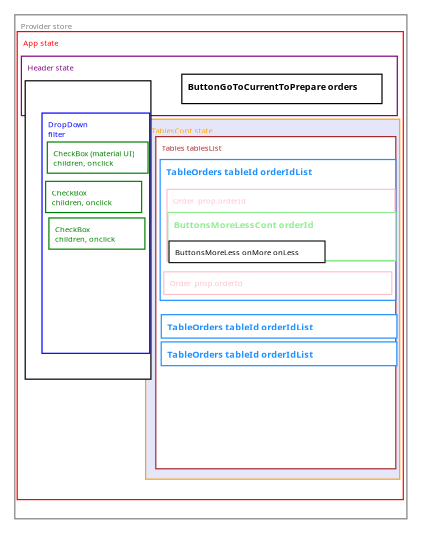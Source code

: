 <?xml version="1.0" encoding="UTF-8"?>
<dia:diagram xmlns:dia="http://www.lysator.liu.se/~alla/dia/">
  <dia:layer name="Background" visible="true">
    <dia:object type="AADL - Data" version="0" id="O0">
      <dia:attribute name="obj_pos">
        <dia:point val="-651.414,-1463.95"/>
      </dia:attribute>
      <dia:attribute name="obj_bb">
        <dia:rectangle val="-652.564,-1465.1;-617.589,-1420.8"/>
      </dia:attribute>
      <dia:attribute name="meta">
        <dia:composite type="dict"/>
      </dia:attribute>
      <dia:attribute name="elem_corner">
        <dia:point val="-651.414,-1463.95"/>
      </dia:attribute>
      <dia:attribute name="elem_width">
        <dia:real val="32.675"/>
      </dia:attribute>
      <dia:attribute name="elem_height">
        <dia:real val="42"/>
      </dia:attribute>
      <dia:attribute name="obj_pos">
        <dia:point val="-651.414,-1463.95"/>
      </dia:attribute>
      <dia:attribute name="obj_bb">
        <dia:rectangle val="-652.564,-1465.1;-617.589,-1420.8"/>
      </dia:attribute>
      <dia:attribute name="meta">
        <dia:composite type="dict"/>
      </dia:attribute>
      <dia:attribute name="elem_corner">
        <dia:point val="-651.414,-1463.95"/>
      </dia:attribute>
      <dia:attribute name="elem_width">
        <dia:real val="32.675"/>
      </dia:attribute>
      <dia:attribute name="elem_height">
        <dia:real val="42"/>
      </dia:attribute>
      <dia:attribute name="declaration">
        <dia:string>##</dia:string>
      </dia:attribute>
      <dia:attribute name="line_colour">
        <dia:color val="#7f7f7f"/>
      </dia:attribute>
      <dia:attribute name="fill_colour">
        <dia:color val="#ffffff"/>
      </dia:attribute>
      <dia:attribute name="name">
        <dia:composite type="text">
          <dia:attribute name="string">
            <dia:string>#Provider store#</dia:string>
          </dia:attribute>
          <dia:attribute name="font">
            <dia:font family="sans" style="0" name="Helvetica"/>
          </dia:attribute>
          <dia:attribute name="height">
            <dia:real val="0.8"/>
          </dia:attribute>
          <dia:attribute name="pos">
            <dia:point val="-650.914,-1462.86"/>
          </dia:attribute>
          <dia:attribute name="color">
            <dia:color val="#7f7f7f"/>
          </dia:attribute>
          <dia:attribute name="alignment">
            <dia:enum val="0"/>
          </dia:attribute>
        </dia:composite>
      </dia:attribute>
      <dia:attribute name="aadlbox_ports"/>
      <dia:attribute name="aadlbox_connections"/>
    </dia:object>
    <dia:object type="AADL - Data" version="0" id="O1">
      <dia:attribute name="obj_pos">
        <dia:point val="-651.214,-1462.55"/>
      </dia:attribute>
      <dia:attribute name="obj_bb">
        <dia:rectangle val="-652.364,-1463.7;-617.889,-1422.4"/>
      </dia:attribute>
      <dia:attribute name="meta">
        <dia:composite type="dict"/>
      </dia:attribute>
      <dia:attribute name="elem_corner">
        <dia:point val="-651.214,-1462.55"/>
      </dia:attribute>
      <dia:attribute name="elem_width">
        <dia:real val="32.175"/>
      </dia:attribute>
      <dia:attribute name="elem_height">
        <dia:real val="39"/>
      </dia:attribute>
      <dia:attribute name="obj_pos">
        <dia:point val="-651.214,-1462.55"/>
      </dia:attribute>
      <dia:attribute name="obj_bb">
        <dia:rectangle val="-652.364,-1463.7;-617.889,-1422.4"/>
      </dia:attribute>
      <dia:attribute name="meta">
        <dia:composite type="dict"/>
      </dia:attribute>
      <dia:attribute name="elem_corner">
        <dia:point val="-651.214,-1462.55"/>
      </dia:attribute>
      <dia:attribute name="elem_width">
        <dia:real val="32.175"/>
      </dia:attribute>
      <dia:attribute name="elem_height">
        <dia:real val="39"/>
      </dia:attribute>
      <dia:attribute name="declaration">
        <dia:string>##</dia:string>
      </dia:attribute>
      <dia:attribute name="line_colour">
        <dia:color val="#ff0000"/>
      </dia:attribute>
      <dia:attribute name="fill_colour">
        <dia:color val="#ffffff"/>
      </dia:attribute>
      <dia:attribute name="name">
        <dia:composite type="text">
          <dia:attribute name="string">
            <dia:string>#App state#</dia:string>
          </dia:attribute>
          <dia:attribute name="font">
            <dia:font family="sans" style="0" name="Helvetica"/>
          </dia:attribute>
          <dia:attribute name="height">
            <dia:real val="0.8"/>
          </dia:attribute>
          <dia:attribute name="pos">
            <dia:point val="-650.714,-1461.45"/>
          </dia:attribute>
          <dia:attribute name="color">
            <dia:color val="#ff0000"/>
          </dia:attribute>
          <dia:attribute name="alignment">
            <dia:enum val="0"/>
          </dia:attribute>
        </dia:composite>
      </dia:attribute>
      <dia:attribute name="aadlbox_ports"/>
      <dia:attribute name="aadlbox_connections"/>
      <dia:childnode parent="O0"/>
    </dia:object>
    <dia:object type="AADL - Data" version="0" id="O2">
      <dia:attribute name="obj_pos">
        <dia:point val="-650.864,-1460.5"/>
      </dia:attribute>
      <dia:attribute name="obj_bb">
        <dia:rectangle val="-652.014,-1461.65;-618.389,-1454.4"/>
      </dia:attribute>
      <dia:attribute name="meta">
        <dia:composite type="dict"/>
      </dia:attribute>
      <dia:attribute name="elem_corner">
        <dia:point val="-650.864,-1460.5"/>
      </dia:attribute>
      <dia:attribute name="elem_width">
        <dia:real val="31.325"/>
      </dia:attribute>
      <dia:attribute name="elem_height">
        <dia:real val="4.95"/>
      </dia:attribute>
      <dia:attribute name="obj_pos">
        <dia:point val="-650.864,-1460.5"/>
      </dia:attribute>
      <dia:attribute name="obj_bb">
        <dia:rectangle val="-652.014,-1461.65;-618.389,-1454.4"/>
      </dia:attribute>
      <dia:attribute name="meta">
        <dia:composite type="dict"/>
      </dia:attribute>
      <dia:attribute name="elem_corner">
        <dia:point val="-650.864,-1460.5"/>
      </dia:attribute>
      <dia:attribute name="elem_width">
        <dia:real val="31.325"/>
      </dia:attribute>
      <dia:attribute name="elem_height">
        <dia:real val="4.95"/>
      </dia:attribute>
      <dia:attribute name="declaration">
        <dia:string>##</dia:string>
      </dia:attribute>
      <dia:attribute name="line_colour">
        <dia:color val="#800080"/>
      </dia:attribute>
      <dia:attribute name="fill_colour">
        <dia:color val="#ffffff"/>
      </dia:attribute>
      <dia:attribute name="name">
        <dia:composite type="text">
          <dia:attribute name="string">
            <dia:string>#Header state#</dia:string>
          </dia:attribute>
          <dia:attribute name="font">
            <dia:font family="sans" style="0" name="Helvetica"/>
          </dia:attribute>
          <dia:attribute name="height">
            <dia:real val="0.8"/>
          </dia:attribute>
          <dia:attribute name="pos">
            <dia:point val="-650.364,-1459.4"/>
          </dia:attribute>
          <dia:attribute name="color">
            <dia:color val="#800080"/>
          </dia:attribute>
          <dia:attribute name="alignment">
            <dia:enum val="0"/>
          </dia:attribute>
        </dia:composite>
      </dia:attribute>
      <dia:attribute name="aadlbox_ports"/>
      <dia:attribute name="aadlbox_connections"/>
      <dia:childnode parent="O1"/>
    </dia:object>
    <dia:object type="Standard - Text" version="1" id="O3">
      <dia:attribute name="obj_pos">
        <dia:point val="-647.146,-1452.76"/>
      </dia:attribute>
      <dia:attribute name="obj_bb">
        <dia:rectangle val="-647.146,-1453.35;-645.563,-1452.6"/>
      </dia:attribute>
      <dia:attribute name="text">
        <dia:composite type="text">
          <dia:attribute name="string">
            <dia:string>#Filter#</dia:string>
          </dia:attribute>
          <dia:attribute name="font">
            <dia:font family="sans" style="0" name="Helvetica"/>
          </dia:attribute>
          <dia:attribute name="height">
            <dia:real val="0.8"/>
          </dia:attribute>
          <dia:attribute name="pos">
            <dia:point val="-647.146,-1452.76"/>
          </dia:attribute>
          <dia:attribute name="color">
            <dia:color val="#0000ff"/>
          </dia:attribute>
          <dia:attribute name="alignment">
            <dia:enum val="0"/>
          </dia:attribute>
        </dia:composite>
      </dia:attribute>
      <dia:attribute name="valign">
        <dia:enum val="3"/>
      </dia:attribute>
      <dia:attribute name="fill_color">
        <dia:color val="#bfbfbf"/>
      </dia:attribute>
      <dia:attribute name="show_background">
        <dia:boolean val="true"/>
      </dia:attribute>
      <dia:childnode parent="O16"/>
    </dia:object>
    <dia:object type="Standard - Text" version="1" id="O4">
      <dia:attribute name="obj_pos">
        <dia:point val="-649.146,-1444.76"/>
      </dia:attribute>
      <dia:attribute name="obj_bb">
        <dia:rectangle val="-649.146,-1445.35;-641.611,-1444.6"/>
      </dia:attribute>
      <dia:attribute name="text">
        <dia:composite type="text">
          <dia:attribute name="string">
            <dia:string>#Separator or group title#</dia:string>
          </dia:attribute>
          <dia:attribute name="font">
            <dia:font family="sans" style="0" name="Helvetica"/>
          </dia:attribute>
          <dia:attribute name="height">
            <dia:real val="0.8"/>
          </dia:attribute>
          <dia:attribute name="pos">
            <dia:point val="-649.146,-1444.76"/>
          </dia:attribute>
          <dia:attribute name="color">
            <dia:color val="#0000ff"/>
          </dia:attribute>
          <dia:attribute name="alignment">
            <dia:enum val="0"/>
          </dia:attribute>
        </dia:composite>
      </dia:attribute>
      <dia:attribute name="valign">
        <dia:enum val="3"/>
      </dia:attribute>
      <dia:attribute name="fill_color">
        <dia:color val="#bfbfbf"/>
      </dia:attribute>
      <dia:attribute name="show_background">
        <dia:boolean val="true"/>
      </dia:attribute>
      <dia:childnode parent="O16"/>
    </dia:object>
    <dia:object type="AADL - Data" version="0" id="O5">
      <dia:attribute name="obj_pos">
        <dia:point val="-640.514,-1455.25"/>
      </dia:attribute>
      <dia:attribute name="obj_bb">
        <dia:rectangle val="-641.664,-1456.4;-618.189,-1424.1"/>
      </dia:attribute>
      <dia:attribute name="meta">
        <dia:composite type="dict"/>
      </dia:attribute>
      <dia:attribute name="elem_corner">
        <dia:point val="-640.514,-1455.25"/>
      </dia:attribute>
      <dia:attribute name="elem_width">
        <dia:real val="21.175"/>
      </dia:attribute>
      <dia:attribute name="elem_height">
        <dia:real val="30"/>
      </dia:attribute>
      <dia:attribute name="obj_pos">
        <dia:point val="-640.514,-1455.25"/>
      </dia:attribute>
      <dia:attribute name="obj_bb">
        <dia:rectangle val="-641.664,-1456.4;-618.189,-1424.1"/>
      </dia:attribute>
      <dia:attribute name="meta">
        <dia:composite type="dict"/>
      </dia:attribute>
      <dia:attribute name="elem_corner">
        <dia:point val="-640.514,-1455.25"/>
      </dia:attribute>
      <dia:attribute name="elem_width">
        <dia:real val="21.175"/>
      </dia:attribute>
      <dia:attribute name="elem_height">
        <dia:real val="30"/>
      </dia:attribute>
      <dia:attribute name="declaration">
        <dia:string>##</dia:string>
      </dia:attribute>
      <dia:attribute name="line_colour">
        <dia:color val="#ffa500"/>
      </dia:attribute>
      <dia:attribute name="fill_colour">
        <dia:color val="#e6e6fa"/>
      </dia:attribute>
      <dia:attribute name="name">
        <dia:composite type="text">
          <dia:attribute name="string">
            <dia:string>#TablesCont state#</dia:string>
          </dia:attribute>
          <dia:attribute name="font">
            <dia:font family="sans" style="0" name="Helvetica"/>
          </dia:attribute>
          <dia:attribute name="height">
            <dia:real val="0.8"/>
          </dia:attribute>
          <dia:attribute name="pos">
            <dia:point val="-640.014,-1454.15"/>
          </dia:attribute>
          <dia:attribute name="color">
            <dia:color val="#ffa500"/>
          </dia:attribute>
          <dia:attribute name="alignment">
            <dia:enum val="0"/>
          </dia:attribute>
        </dia:composite>
      </dia:attribute>
      <dia:attribute name="aadlbox_ports"/>
      <dia:attribute name="aadlbox_connections"/>
    </dia:object>
    <dia:object type="AADL - Data" version="0" id="O6">
      <dia:attribute name="obj_pos">
        <dia:point val="-639.664,-1453.8"/>
      </dia:attribute>
      <dia:attribute name="obj_bb">
        <dia:rectangle val="-640.814,-1454.95;-618.514,-1424.97"/>
      </dia:attribute>
      <dia:attribute name="meta">
        <dia:composite type="dict"/>
      </dia:attribute>
      <dia:attribute name="elem_corner">
        <dia:point val="-639.664,-1453.8"/>
      </dia:attribute>
      <dia:attribute name="elem_width">
        <dia:real val="20"/>
      </dia:attribute>
      <dia:attribute name="elem_height">
        <dia:real val="27.682"/>
      </dia:attribute>
      <dia:attribute name="obj_pos">
        <dia:point val="-639.664,-1453.8"/>
      </dia:attribute>
      <dia:attribute name="obj_bb">
        <dia:rectangle val="-640.814,-1454.95;-618.514,-1424.97"/>
      </dia:attribute>
      <dia:attribute name="meta">
        <dia:composite type="dict"/>
      </dia:attribute>
      <dia:attribute name="elem_corner">
        <dia:point val="-639.664,-1453.8"/>
      </dia:attribute>
      <dia:attribute name="elem_width">
        <dia:real val="20"/>
      </dia:attribute>
      <dia:attribute name="elem_height">
        <dia:real val="27.682"/>
      </dia:attribute>
      <dia:attribute name="declaration">
        <dia:string>##</dia:string>
      </dia:attribute>
      <dia:attribute name="line_colour">
        <dia:color val="#a52a2a"/>
      </dia:attribute>
      <dia:attribute name="fill_colour">
        <dia:color val="#ffffff"/>
      </dia:attribute>
      <dia:attribute name="name">
        <dia:composite type="text">
          <dia:attribute name="string">
            <dia:string>#Tables tablesList  #</dia:string>
          </dia:attribute>
          <dia:attribute name="font">
            <dia:font family="sans" style="0" name="Helvetica"/>
          </dia:attribute>
          <dia:attribute name="height">
            <dia:real val="0.8"/>
          </dia:attribute>
          <dia:attribute name="pos">
            <dia:point val="-639.164,-1452.7"/>
          </dia:attribute>
          <dia:attribute name="color">
            <dia:color val="#a52a2a"/>
          </dia:attribute>
          <dia:attribute name="alignment">
            <dia:enum val="0"/>
          </dia:attribute>
        </dia:composite>
      </dia:attribute>
      <dia:attribute name="aadlbox_ports"/>
      <dia:attribute name="aadlbox_connections"/>
      <dia:childnode parent="O5"/>
    </dia:object>
    <dia:object type="AADL - Data" version="0" id="O7">
      <dia:attribute name="obj_pos">
        <dia:point val="-639.302,-1451.89"/>
      </dia:attribute>
      <dia:attribute name="obj_bb">
        <dia:rectangle val="-640.452,-1453.04;-618.514,-1439.01"/>
      </dia:attribute>
      <dia:attribute name="meta">
        <dia:composite type="dict"/>
      </dia:attribute>
      <dia:attribute name="elem_corner">
        <dia:point val="-639.302,-1451.89"/>
      </dia:attribute>
      <dia:attribute name="elem_width">
        <dia:real val="19.638"/>
      </dia:attribute>
      <dia:attribute name="elem_height">
        <dia:real val="11.734"/>
      </dia:attribute>
      <dia:attribute name="obj_pos">
        <dia:point val="-639.302,-1451.89"/>
      </dia:attribute>
      <dia:attribute name="obj_bb">
        <dia:rectangle val="-640.452,-1453.04;-618.514,-1439.01"/>
      </dia:attribute>
      <dia:attribute name="meta">
        <dia:composite type="dict"/>
      </dia:attribute>
      <dia:attribute name="elem_corner">
        <dia:point val="-639.302,-1451.89"/>
      </dia:attribute>
      <dia:attribute name="elem_width">
        <dia:real val="19.638"/>
      </dia:attribute>
      <dia:attribute name="elem_height">
        <dia:real val="11.734"/>
      </dia:attribute>
      <dia:attribute name="declaration">
        <dia:string>##</dia:string>
      </dia:attribute>
      <dia:attribute name="line_colour">
        <dia:color val="#1e90ff"/>
      </dia:attribute>
      <dia:attribute name="fill_colour">
        <dia:color val="#ffffff"/>
      </dia:attribute>
      <dia:attribute name="name">
        <dia:composite type="text">
          <dia:attribute name="string">
            <dia:string>#TableOrders tableId orderIdList #</dia:string>
          </dia:attribute>
          <dia:attribute name="font">
            <dia:font family="sans" style="80" name="Helvetica-Bold"/>
          </dia:attribute>
          <dia:attribute name="height">
            <dia:real val="0.952"/>
          </dia:attribute>
          <dia:attribute name="pos">
            <dia:point val="-638.802,-1450.68"/>
          </dia:attribute>
          <dia:attribute name="color">
            <dia:color val="#1e90ff"/>
          </dia:attribute>
          <dia:attribute name="alignment">
            <dia:enum val="0"/>
          </dia:attribute>
        </dia:composite>
      </dia:attribute>
      <dia:attribute name="aadlbox_ports"/>
      <dia:attribute name="aadlbox_connections"/>
      <dia:childnode parent="O6"/>
    </dia:object>
    <dia:object type="AADL - Data" version="0" id="O8">
      <dia:attribute name="obj_pos">
        <dia:point val="-638.734,-1449.41"/>
      </dia:attribute>
      <dia:attribute name="obj_bb">
        <dia:rectangle val="-639.884,-1450.56;-618.584,-1442.26"/>
      </dia:attribute>
      <dia:attribute name="meta">
        <dia:composite type="dict"/>
      </dia:attribute>
      <dia:attribute name="elem_corner">
        <dia:point val="-638.734,-1449.41"/>
      </dia:attribute>
      <dia:attribute name="elem_width">
        <dia:real val="19"/>
      </dia:attribute>
      <dia:attribute name="elem_height">
        <dia:real val="6"/>
      </dia:attribute>
      <dia:attribute name="obj_pos">
        <dia:point val="-638.734,-1449.41"/>
      </dia:attribute>
      <dia:attribute name="obj_bb">
        <dia:rectangle val="-639.884,-1450.56;-618.584,-1442.26"/>
      </dia:attribute>
      <dia:attribute name="meta">
        <dia:composite type="dict"/>
      </dia:attribute>
      <dia:attribute name="elem_corner">
        <dia:point val="-638.734,-1449.41"/>
      </dia:attribute>
      <dia:attribute name="elem_width">
        <dia:real val="19"/>
      </dia:attribute>
      <dia:attribute name="elem_height">
        <dia:real val="6"/>
      </dia:attribute>
      <dia:attribute name="declaration">
        <dia:string>##</dia:string>
      </dia:attribute>
      <dia:attribute name="line_colour">
        <dia:color val="#ffc0cb"/>
      </dia:attribute>
      <dia:attribute name="fill_colour">
        <dia:color val="#ffffff"/>
      </dia:attribute>
      <dia:attribute name="name">
        <dia:composite type="text">
          <dia:attribute name="string">
            <dia:string>#Order  prop.orderId #</dia:string>
          </dia:attribute>
          <dia:attribute name="font">
            <dia:font family="sans" style="0" name="Helvetica"/>
          </dia:attribute>
          <dia:attribute name="height">
            <dia:real val="0.8"/>
          </dia:attribute>
          <dia:attribute name="pos">
            <dia:point val="-638.234,-1448.31"/>
          </dia:attribute>
          <dia:attribute name="color">
            <dia:color val="#ffc0cb"/>
          </dia:attribute>
          <dia:attribute name="alignment">
            <dia:enum val="0"/>
          </dia:attribute>
        </dia:composite>
      </dia:attribute>
      <dia:attribute name="aadlbox_ports"/>
      <dia:attribute name="aadlbox_connections"/>
      <dia:childnode parent="O6"/>
    </dia:object>
    <dia:object type="AADL - Data" version="0" id="O9">
      <dia:attribute name="obj_pos">
        <dia:point val="-638.664,-1447.48"/>
      </dia:attribute>
      <dia:attribute name="obj_bb">
        <dia:rectangle val="-639.814,-1448.63;-618.514,-1442.33"/>
      </dia:attribute>
      <dia:attribute name="meta">
        <dia:composite type="dict"/>
      </dia:attribute>
      <dia:attribute name="elem_corner">
        <dia:point val="-638.664,-1447.48"/>
      </dia:attribute>
      <dia:attribute name="elem_width">
        <dia:real val="19"/>
      </dia:attribute>
      <dia:attribute name="elem_height">
        <dia:real val="4"/>
      </dia:attribute>
      <dia:attribute name="obj_pos">
        <dia:point val="-638.664,-1447.48"/>
      </dia:attribute>
      <dia:attribute name="obj_bb">
        <dia:rectangle val="-639.814,-1448.63;-618.514,-1442.33"/>
      </dia:attribute>
      <dia:attribute name="meta">
        <dia:composite type="dict"/>
      </dia:attribute>
      <dia:attribute name="elem_corner">
        <dia:point val="-638.664,-1447.48"/>
      </dia:attribute>
      <dia:attribute name="elem_width">
        <dia:real val="19"/>
      </dia:attribute>
      <dia:attribute name="elem_height">
        <dia:real val="4"/>
      </dia:attribute>
      <dia:attribute name="declaration">
        <dia:string>##</dia:string>
      </dia:attribute>
      <dia:attribute name="line_colour">
        <dia:color val="#90ee90"/>
      </dia:attribute>
      <dia:attribute name="fill_colour">
        <dia:color val="#ffffff"/>
      </dia:attribute>
      <dia:attribute name="name">
        <dia:composite type="text">
          <dia:attribute name="string">
            <dia:string>#ButtonsMoreLessCont orderId#</dia:string>
          </dia:attribute>
          <dia:attribute name="font">
            <dia:font family="sans" style="80" name="Helvetica-Bold"/>
          </dia:attribute>
          <dia:attribute name="height">
            <dia:real val="0.952"/>
          </dia:attribute>
          <dia:attribute name="pos">
            <dia:point val="-638.164,-1446.27"/>
          </dia:attribute>
          <dia:attribute name="color">
            <dia:color val="#90ee90"/>
          </dia:attribute>
          <dia:attribute name="alignment">
            <dia:enum val="0"/>
          </dia:attribute>
        </dia:composite>
      </dia:attribute>
      <dia:attribute name="aadlbox_ports"/>
      <dia:attribute name="aadlbox_connections"/>
      <dia:childnode parent="O7"/>
    </dia:object>
    <dia:object type="AADL - Data" version="0" id="O10">
      <dia:attribute name="obj_pos">
        <dia:point val="-638.563,-1445.1"/>
      </dia:attribute>
      <dia:attribute name="obj_bb">
        <dia:rectangle val="-639.713,-1446.25;-624.413,-1442.15"/>
      </dia:attribute>
      <dia:attribute name="meta">
        <dia:composite type="dict"/>
      </dia:attribute>
      <dia:attribute name="elem_corner">
        <dia:point val="-638.563,-1445.1"/>
      </dia:attribute>
      <dia:attribute name="elem_width">
        <dia:real val="13"/>
      </dia:attribute>
      <dia:attribute name="elem_height">
        <dia:real val="1.8"/>
      </dia:attribute>
      <dia:attribute name="obj_pos">
        <dia:point val="-638.563,-1445.1"/>
      </dia:attribute>
      <dia:attribute name="obj_bb">
        <dia:rectangle val="-639.713,-1446.25;-624.413,-1442.15"/>
      </dia:attribute>
      <dia:attribute name="meta">
        <dia:composite type="dict"/>
      </dia:attribute>
      <dia:attribute name="elem_corner">
        <dia:point val="-638.563,-1445.1"/>
      </dia:attribute>
      <dia:attribute name="elem_width">
        <dia:real val="13"/>
      </dia:attribute>
      <dia:attribute name="elem_height">
        <dia:real val="1.8"/>
      </dia:attribute>
      <dia:attribute name="declaration">
        <dia:string>##</dia:string>
      </dia:attribute>
      <dia:attribute name="line_colour">
        <dia:color val="#1a1a1a"/>
      </dia:attribute>
      <dia:attribute name="fill_colour">
        <dia:color val="#ffffff"/>
      </dia:attribute>
      <dia:attribute name="name">
        <dia:composite type="text">
          <dia:attribute name="string">
            <dia:string>#ButtonsMoreLess onMore onLess#</dia:string>
          </dia:attribute>
          <dia:attribute name="font">
            <dia:font family="sans" style="0" name="Helvetica"/>
          </dia:attribute>
          <dia:attribute name="height">
            <dia:real val="0.8"/>
          </dia:attribute>
          <dia:attribute name="pos">
            <dia:point val="-638.063,-1444"/>
          </dia:attribute>
          <dia:attribute name="color">
            <dia:color val="#000000"/>
          </dia:attribute>
          <dia:attribute name="alignment">
            <dia:enum val="0"/>
          </dia:attribute>
        </dia:composite>
      </dia:attribute>
      <dia:attribute name="aadlbox_ports"/>
      <dia:attribute name="aadlbox_connections"/>
    </dia:object>
    <dia:object type="AADL - Data" version="0" id="O11">
      <dia:attribute name="obj_pos">
        <dia:point val="-637.496,-1459"/>
      </dia:attribute>
      <dia:attribute name="obj_bb">
        <dia:rectangle val="-638.646,-1460.15;-619.663,-1455.4"/>
      </dia:attribute>
      <dia:attribute name="meta">
        <dia:composite type="dict"/>
      </dia:attribute>
      <dia:attribute name="elem_corner">
        <dia:point val="-637.496,-1459"/>
      </dia:attribute>
      <dia:attribute name="elem_width">
        <dia:real val="16.682"/>
      </dia:attribute>
      <dia:attribute name="elem_height">
        <dia:real val="2.45"/>
      </dia:attribute>
      <dia:attribute name="obj_pos">
        <dia:point val="-637.496,-1459"/>
      </dia:attribute>
      <dia:attribute name="obj_bb">
        <dia:rectangle val="-638.646,-1460.15;-619.663,-1455.4"/>
      </dia:attribute>
      <dia:attribute name="meta">
        <dia:composite type="dict"/>
      </dia:attribute>
      <dia:attribute name="elem_corner">
        <dia:point val="-637.496,-1459"/>
      </dia:attribute>
      <dia:attribute name="elem_width">
        <dia:real val="16.682"/>
      </dia:attribute>
      <dia:attribute name="elem_height">
        <dia:real val="2.45"/>
      </dia:attribute>
      <dia:attribute name="declaration">
        <dia:string>##</dia:string>
      </dia:attribute>
      <dia:attribute name="line_colour">
        <dia:color val="#000000"/>
      </dia:attribute>
      <dia:attribute name="fill_colour">
        <dia:color val="#ffffff"/>
      </dia:attribute>
      <dia:attribute name="name">
        <dia:composite type="text">
          <dia:attribute name="string">
            <dia:string>#ButtonGoToCurrentToPrepare orders#</dia:string>
          </dia:attribute>
          <dia:attribute name="font">
            <dia:font family="sans" style="80" name="Helvetica-Bold"/>
          </dia:attribute>
          <dia:attribute name="height">
            <dia:real val="0.952"/>
          </dia:attribute>
          <dia:attribute name="pos">
            <dia:point val="-636.996,-1457.79"/>
          </dia:attribute>
          <dia:attribute name="color">
            <dia:color val="#000000"/>
          </dia:attribute>
          <dia:attribute name="alignment">
            <dia:enum val="0"/>
          </dia:attribute>
        </dia:composite>
      </dia:attribute>
      <dia:attribute name="aadlbox_ports"/>
      <dia:attribute name="aadlbox_connections"/>
      <dia:childnode parent="O2"/>
    </dia:object>
    <dia:object type="AADL - Data" version="0" id="O12">
      <dia:attribute name="obj_pos">
        <dia:point val="-638.997,-1442.53"/>
      </dia:attribute>
      <dia:attribute name="obj_bb">
        <dia:rectangle val="-640.147,-1443.68;-618.847,-1439.5"/>
      </dia:attribute>
      <dia:attribute name="meta">
        <dia:composite type="dict"/>
      </dia:attribute>
      <dia:attribute name="elem_corner">
        <dia:point val="-638.997,-1442.53"/>
      </dia:attribute>
      <dia:attribute name="elem_width">
        <dia:real val="19"/>
      </dia:attribute>
      <dia:attribute name="elem_height">
        <dia:real val="1.881"/>
      </dia:attribute>
      <dia:attribute name="obj_pos">
        <dia:point val="-638.997,-1442.53"/>
      </dia:attribute>
      <dia:attribute name="obj_bb">
        <dia:rectangle val="-640.147,-1443.68;-618.847,-1439.5"/>
      </dia:attribute>
      <dia:attribute name="meta">
        <dia:composite type="dict"/>
      </dia:attribute>
      <dia:attribute name="elem_corner">
        <dia:point val="-638.997,-1442.53"/>
      </dia:attribute>
      <dia:attribute name="elem_width">
        <dia:real val="19"/>
      </dia:attribute>
      <dia:attribute name="elem_height">
        <dia:real val="1.881"/>
      </dia:attribute>
      <dia:attribute name="declaration">
        <dia:string>##</dia:string>
      </dia:attribute>
      <dia:attribute name="line_colour">
        <dia:color val="#ffc0cb"/>
      </dia:attribute>
      <dia:attribute name="fill_colour">
        <dia:color val="#ffffff"/>
      </dia:attribute>
      <dia:attribute name="name">
        <dia:composite type="text">
          <dia:attribute name="string">
            <dia:string>#Order  prop.orderId #</dia:string>
          </dia:attribute>
          <dia:attribute name="font">
            <dia:font family="sans" style="0" name="Helvetica"/>
          </dia:attribute>
          <dia:attribute name="height">
            <dia:real val="0.8"/>
          </dia:attribute>
          <dia:attribute name="pos">
            <dia:point val="-638.497,-1441.43"/>
          </dia:attribute>
          <dia:attribute name="color">
            <dia:color val="#ffc0cb"/>
          </dia:attribute>
          <dia:attribute name="alignment">
            <dia:enum val="0"/>
          </dia:attribute>
        </dia:composite>
      </dia:attribute>
      <dia:attribute name="aadlbox_ports"/>
      <dia:attribute name="aadlbox_connections"/>
    </dia:object>
    <dia:object type="AADL - Data" version="0" id="O13">
      <dia:attribute name="obj_pos">
        <dia:point val="-639.207,-1438.96"/>
      </dia:attribute>
      <dia:attribute name="obj_bb">
        <dia:rectangle val="-640.357,-1440.11;-618.419,-1435.86"/>
      </dia:attribute>
      <dia:attribute name="meta">
        <dia:composite type="dict"/>
      </dia:attribute>
      <dia:attribute name="elem_corner">
        <dia:point val="-639.207,-1438.96"/>
      </dia:attribute>
      <dia:attribute name="elem_width">
        <dia:real val="19.638"/>
      </dia:attribute>
      <dia:attribute name="elem_height">
        <dia:real val="1.952"/>
      </dia:attribute>
      <dia:attribute name="obj_pos">
        <dia:point val="-639.207,-1438.96"/>
      </dia:attribute>
      <dia:attribute name="obj_bb">
        <dia:rectangle val="-640.357,-1440.11;-618.419,-1435.86"/>
      </dia:attribute>
      <dia:attribute name="meta">
        <dia:composite type="dict"/>
      </dia:attribute>
      <dia:attribute name="elem_corner">
        <dia:point val="-639.207,-1438.96"/>
      </dia:attribute>
      <dia:attribute name="elem_width">
        <dia:real val="19.638"/>
      </dia:attribute>
      <dia:attribute name="elem_height">
        <dia:real val="1.952"/>
      </dia:attribute>
      <dia:attribute name="declaration">
        <dia:string>##</dia:string>
      </dia:attribute>
      <dia:attribute name="line_colour">
        <dia:color val="#1e90ff"/>
      </dia:attribute>
      <dia:attribute name="fill_colour">
        <dia:color val="#ffffff"/>
      </dia:attribute>
      <dia:attribute name="name">
        <dia:composite type="text">
          <dia:attribute name="string">
            <dia:string>#TableOrders tableId orderIdList #</dia:string>
          </dia:attribute>
          <dia:attribute name="font">
            <dia:font family="sans" style="80" name="Helvetica-Bold"/>
          </dia:attribute>
          <dia:attribute name="height">
            <dia:real val="0.952"/>
          </dia:attribute>
          <dia:attribute name="pos">
            <dia:point val="-638.707,-1437.76"/>
          </dia:attribute>
          <dia:attribute name="color">
            <dia:color val="#1e90ff"/>
          </dia:attribute>
          <dia:attribute name="alignment">
            <dia:enum val="0"/>
          </dia:attribute>
        </dia:composite>
      </dia:attribute>
      <dia:attribute name="aadlbox_ports"/>
      <dia:attribute name="aadlbox_connections"/>
    </dia:object>
    <dia:object type="AADL - Data" version="0" id="O14">
      <dia:attribute name="obj_pos">
        <dia:point val="-639.214,-1436.69"/>
      </dia:attribute>
      <dia:attribute name="obj_bb">
        <dia:rectangle val="-640.364,-1437.84;-618.426,-1433.56"/>
      </dia:attribute>
      <dia:attribute name="meta">
        <dia:composite type="dict"/>
      </dia:attribute>
      <dia:attribute name="elem_corner">
        <dia:point val="-639.214,-1436.69"/>
      </dia:attribute>
      <dia:attribute name="elem_width">
        <dia:real val="19.638"/>
      </dia:attribute>
      <dia:attribute name="elem_height">
        <dia:real val="1.979"/>
      </dia:attribute>
      <dia:attribute name="obj_pos">
        <dia:point val="-639.214,-1436.69"/>
      </dia:attribute>
      <dia:attribute name="obj_bb">
        <dia:rectangle val="-640.364,-1437.84;-618.426,-1433.56"/>
      </dia:attribute>
      <dia:attribute name="meta">
        <dia:composite type="dict"/>
      </dia:attribute>
      <dia:attribute name="elem_corner">
        <dia:point val="-639.214,-1436.69"/>
      </dia:attribute>
      <dia:attribute name="elem_width">
        <dia:real val="19.638"/>
      </dia:attribute>
      <dia:attribute name="elem_height">
        <dia:real val="1.979"/>
      </dia:attribute>
      <dia:attribute name="declaration">
        <dia:string>##</dia:string>
      </dia:attribute>
      <dia:attribute name="line_colour">
        <dia:color val="#1e90ff"/>
      </dia:attribute>
      <dia:attribute name="fill_colour">
        <dia:color val="#ffffff"/>
      </dia:attribute>
      <dia:attribute name="name">
        <dia:composite type="text">
          <dia:attribute name="string">
            <dia:string>#TableOrders tableId orderIdList #</dia:string>
          </dia:attribute>
          <dia:attribute name="font">
            <dia:font family="sans" style="80" name="Helvetica-Bold"/>
          </dia:attribute>
          <dia:attribute name="height">
            <dia:real val="0.952"/>
          </dia:attribute>
          <dia:attribute name="pos">
            <dia:point val="-638.714,-1435.48"/>
          </dia:attribute>
          <dia:attribute name="color">
            <dia:color val="#1e90ff"/>
          </dia:attribute>
          <dia:attribute name="alignment">
            <dia:enum val="0"/>
          </dia:attribute>
        </dia:composite>
      </dia:attribute>
      <dia:attribute name="aadlbox_ports"/>
      <dia:attribute name="aadlbox_connections"/>
    </dia:object>
    <dia:object type="AADL - Data" version="0" id="O15">
      <dia:attribute name="obj_pos">
        <dia:point val="-650.547,-1458.45"/>
      </dia:attribute>
      <dia:attribute name="obj_bb">
        <dia:rectangle val="-651.697,-1459.6;-638.92,-1432.44"/>
      </dia:attribute>
      <dia:attribute name="elem_corner">
        <dia:point val="-650.547,-1458.45"/>
      </dia:attribute>
      <dia:attribute name="elem_width">
        <dia:real val="10.476"/>
      </dia:attribute>
      <dia:attribute name="elem_height">
        <dia:real val="24.864"/>
      </dia:attribute>
      <dia:attribute name="obj_pos">
        <dia:point val="-650.547,-1458.45"/>
      </dia:attribute>
      <dia:attribute name="obj_bb">
        <dia:rectangle val="-651.697,-1459.6;-638.92,-1432.44"/>
      </dia:attribute>
      <dia:attribute name="meta">
        <dia:composite type="dict"/>
      </dia:attribute>
      <dia:attribute name="elem_corner">
        <dia:point val="-650.547,-1458.45"/>
      </dia:attribute>
      <dia:attribute name="elem_width">
        <dia:real val="10.476"/>
      </dia:attribute>
      <dia:attribute name="elem_height">
        <dia:real val="24.864"/>
      </dia:attribute>
      <dia:attribute name="declaration">
        <dia:string>##</dia:string>
      </dia:attribute>
      <dia:attribute name="line_colour">
        <dia:color val="#000000"/>
      </dia:attribute>
      <dia:attribute name="fill_colour">
        <dia:color val="#ffffff"/>
      </dia:attribute>
      <dia:attribute name="name">
        <dia:composite type="text">
          <dia:attribute name="string">
            <dia:string>##</dia:string>
          </dia:attribute>
          <dia:attribute name="font">
            <dia:font family="sans" style="0" name="Helvetica"/>
          </dia:attribute>
          <dia:attribute name="height">
            <dia:real val="0.8"/>
          </dia:attribute>
          <dia:attribute name="pos">
            <dia:point val="-650.047,-1457.36"/>
          </dia:attribute>
          <dia:attribute name="color">
            <dia:color val="#000000"/>
          </dia:attribute>
          <dia:attribute name="alignment">
            <dia:enum val="0"/>
          </dia:attribute>
        </dia:composite>
      </dia:attribute>
      <dia:attribute name="aadlbox_ports"/>
      <dia:attribute name="aadlbox_connections"/>
    </dia:object>
    <dia:object type="AADL - Data" version="0" id="O16">
      <dia:attribute name="obj_pos">
        <dia:point val="-649.146,-1455.76"/>
      </dia:attribute>
      <dia:attribute name="obj_bb">
        <dia:rectangle val="-650.296,-1456.91;-639.021,-1434.59"/>
      </dia:attribute>
      <dia:attribute name="meta">
        <dia:composite type="dict"/>
      </dia:attribute>
      <dia:attribute name="elem_corner">
        <dia:point val="-649.146,-1455.76"/>
      </dia:attribute>
      <dia:attribute name="elem_width">
        <dia:real val="8.975"/>
      </dia:attribute>
      <dia:attribute name="elem_height">
        <dia:real val="20.021"/>
      </dia:attribute>
      <dia:attribute name="obj_pos">
        <dia:point val="-649.146,-1455.76"/>
      </dia:attribute>
      <dia:attribute name="obj_bb">
        <dia:rectangle val="-650.296,-1456.91;-639.021,-1434.59"/>
      </dia:attribute>
      <dia:attribute name="meta">
        <dia:composite type="dict"/>
      </dia:attribute>
      <dia:attribute name="elem_corner">
        <dia:point val="-649.146,-1455.76"/>
      </dia:attribute>
      <dia:attribute name="elem_width">
        <dia:real val="8.975"/>
      </dia:attribute>
      <dia:attribute name="elem_height">
        <dia:real val="20.021"/>
      </dia:attribute>
      <dia:attribute name="declaration">
        <dia:string>##</dia:string>
      </dia:attribute>
      <dia:attribute name="line_colour">
        <dia:color val="#0000ff"/>
      </dia:attribute>
      <dia:attribute name="fill_colour">
        <dia:color val="#ffffff"/>
      </dia:attribute>
      <dia:attribute name="name">
        <dia:composite type="text">
          <dia:attribute name="string">
            <dia:string>#DropDown 
filter#</dia:string>
          </dia:attribute>
          <dia:attribute name="font">
            <dia:font family="sans" style="0" name="Helvetica"/>
          </dia:attribute>
          <dia:attribute name="height">
            <dia:real val="0.8"/>
          </dia:attribute>
          <dia:attribute name="pos">
            <dia:point val="-648.646,-1454.66"/>
          </dia:attribute>
          <dia:attribute name="color">
            <dia:color val="#0000ff"/>
          </dia:attribute>
          <dia:attribute name="alignment">
            <dia:enum val="0"/>
          </dia:attribute>
        </dia:composite>
      </dia:attribute>
      <dia:attribute name="aadlbox_ports"/>
      <dia:attribute name="aadlbox_connections"/>
      <dia:childnode parent="O1"/>
    </dia:object>
  </dia:layer>
  <dia:layer name="New layer 1" visible="true" active="true">
    <dia:object type="AADL - Data" version="0" id="O17">
      <dia:attribute name="obj_pos">
        <dia:point val="-648.705,-1453.35"/>
      </dia:attribute>
      <dia:attribute name="obj_bb">
        <dia:rectangle val="-649.855,-1454.5;-639.16,-1449.6"/>
      </dia:attribute>
      <dia:attribute name="meta">
        <dia:composite type="dict"/>
      </dia:attribute>
      <dia:attribute name="elem_corner">
        <dia:point val="-648.705,-1453.35"/>
      </dia:attribute>
      <dia:attribute name="elem_width">
        <dia:real val="8.395"/>
      </dia:attribute>
      <dia:attribute name="elem_height">
        <dia:real val="2.6"/>
      </dia:attribute>
      <dia:attribute name="obj_pos">
        <dia:point val="-648.705,-1453.35"/>
      </dia:attribute>
      <dia:attribute name="obj_bb">
        <dia:rectangle val="-649.855,-1454.5;-639.16,-1449.6"/>
      </dia:attribute>
      <dia:attribute name="meta">
        <dia:composite type="dict"/>
      </dia:attribute>
      <dia:attribute name="elem_corner">
        <dia:point val="-648.705,-1453.35"/>
      </dia:attribute>
      <dia:attribute name="elem_width">
        <dia:real val="8.395"/>
      </dia:attribute>
      <dia:attribute name="elem_height">
        <dia:real val="2.6"/>
      </dia:attribute>
      <dia:attribute name="declaration">
        <dia:string>##</dia:string>
      </dia:attribute>
      <dia:attribute name="line_colour">
        <dia:color val="#008000"/>
      </dia:attribute>
      <dia:attribute name="fill_colour">
        <dia:color val="#ffffff"/>
      </dia:attribute>
      <dia:attribute name="name">
        <dia:composite type="text">
          <dia:attribute name="string">
            <dia:string>#CheckBox (material UI)
children, onclick#</dia:string>
          </dia:attribute>
          <dia:attribute name="font">
            <dia:font family="sans" style="0" name="Helvetica"/>
          </dia:attribute>
          <dia:attribute name="height">
            <dia:real val="0.8"/>
          </dia:attribute>
          <dia:attribute name="pos">
            <dia:point val="-648.205,-1452.26"/>
          </dia:attribute>
          <dia:attribute name="color">
            <dia:color val="#008000"/>
          </dia:attribute>
          <dia:attribute name="alignment">
            <dia:enum val="0"/>
          </dia:attribute>
        </dia:composite>
      </dia:attribute>
      <dia:attribute name="aadlbox_ports"/>
      <dia:attribute name="aadlbox_connections"/>
    </dia:object>
    <dia:object type="AADL - Data" version="0" id="O18">
      <dia:attribute name="obj_pos">
        <dia:point val="-648.845,-1450.07"/>
      </dia:attribute>
      <dia:attribute name="obj_bb">
        <dia:rectangle val="-649.995,-1451.22;-639.695,-1446.32"/>
      </dia:attribute>
      <dia:attribute name="meta">
        <dia:composite type="dict"/>
      </dia:attribute>
      <dia:attribute name="elem_corner">
        <dia:point val="-648.845,-1450.07"/>
      </dia:attribute>
      <dia:attribute name="elem_width">
        <dia:real val="8"/>
      </dia:attribute>
      <dia:attribute name="elem_height">
        <dia:real val="2.6"/>
      </dia:attribute>
      <dia:attribute name="obj_pos">
        <dia:point val="-648.845,-1450.07"/>
      </dia:attribute>
      <dia:attribute name="obj_bb">
        <dia:rectangle val="-649.995,-1451.22;-639.695,-1446.32"/>
      </dia:attribute>
      <dia:attribute name="meta">
        <dia:composite type="dict"/>
      </dia:attribute>
      <dia:attribute name="elem_corner">
        <dia:point val="-648.845,-1450.07"/>
      </dia:attribute>
      <dia:attribute name="elem_width">
        <dia:real val="8"/>
      </dia:attribute>
      <dia:attribute name="elem_height">
        <dia:real val="2.6"/>
      </dia:attribute>
      <dia:attribute name="declaration">
        <dia:string>##</dia:string>
      </dia:attribute>
      <dia:attribute name="line_colour">
        <dia:color val="#008000"/>
      </dia:attribute>
      <dia:attribute name="fill_colour">
        <dia:color val="#ffffff"/>
      </dia:attribute>
      <dia:attribute name="name">
        <dia:composite type="text">
          <dia:attribute name="string">
            <dia:string>#CheckBox
children, onclick#</dia:string>
          </dia:attribute>
          <dia:attribute name="font">
            <dia:font family="sans" style="0" name="Helvetica"/>
          </dia:attribute>
          <dia:attribute name="height">
            <dia:real val="0.8"/>
          </dia:attribute>
          <dia:attribute name="pos">
            <dia:point val="-648.345,-1448.97"/>
          </dia:attribute>
          <dia:attribute name="color">
            <dia:color val="#008000"/>
          </dia:attribute>
          <dia:attribute name="alignment">
            <dia:enum val="0"/>
          </dia:attribute>
        </dia:composite>
      </dia:attribute>
      <dia:attribute name="aadlbox_ports"/>
      <dia:attribute name="aadlbox_connections"/>
    </dia:object>
    <dia:object type="AADL - Data" version="0" id="O19">
      <dia:attribute name="obj_pos">
        <dia:point val="-648.572,-1447.02"/>
      </dia:attribute>
      <dia:attribute name="obj_bb">
        <dia:rectangle val="-649.722,-1448.17;-639.422,-1443.27"/>
      </dia:attribute>
      <dia:attribute name="meta">
        <dia:composite type="dict"/>
      </dia:attribute>
      <dia:attribute name="elem_corner">
        <dia:point val="-648.572,-1447.02"/>
      </dia:attribute>
      <dia:attribute name="elem_width">
        <dia:real val="8"/>
      </dia:attribute>
      <dia:attribute name="elem_height">
        <dia:real val="2.6"/>
      </dia:attribute>
      <dia:attribute name="obj_pos">
        <dia:point val="-648.572,-1447.02"/>
      </dia:attribute>
      <dia:attribute name="obj_bb">
        <dia:rectangle val="-649.722,-1448.17;-639.422,-1443.27"/>
      </dia:attribute>
      <dia:attribute name="meta">
        <dia:composite type="dict"/>
      </dia:attribute>
      <dia:attribute name="elem_corner">
        <dia:point val="-648.572,-1447.02"/>
      </dia:attribute>
      <dia:attribute name="elem_width">
        <dia:real val="8"/>
      </dia:attribute>
      <dia:attribute name="elem_height">
        <dia:real val="2.6"/>
      </dia:attribute>
      <dia:attribute name="declaration">
        <dia:string>##</dia:string>
      </dia:attribute>
      <dia:attribute name="line_colour">
        <dia:color val="#008000"/>
      </dia:attribute>
      <dia:attribute name="fill_colour">
        <dia:color val="#ffffff"/>
      </dia:attribute>
      <dia:attribute name="name">
        <dia:composite type="text">
          <dia:attribute name="string">
            <dia:string>#CheckBox
children, onclick#</dia:string>
          </dia:attribute>
          <dia:attribute name="font">
            <dia:font family="sans" style="0" name="Helvetica"/>
          </dia:attribute>
          <dia:attribute name="height">
            <dia:real val="0.8"/>
          </dia:attribute>
          <dia:attribute name="pos">
            <dia:point val="-648.072,-1445.93"/>
          </dia:attribute>
          <dia:attribute name="color">
            <dia:color val="#008000"/>
          </dia:attribute>
          <dia:attribute name="alignment">
            <dia:enum val="0"/>
          </dia:attribute>
        </dia:composite>
      </dia:attribute>
      <dia:attribute name="aadlbox_ports"/>
      <dia:attribute name="aadlbox_connections"/>
    </dia:object>
  </dia:layer>
</dia:diagram>
